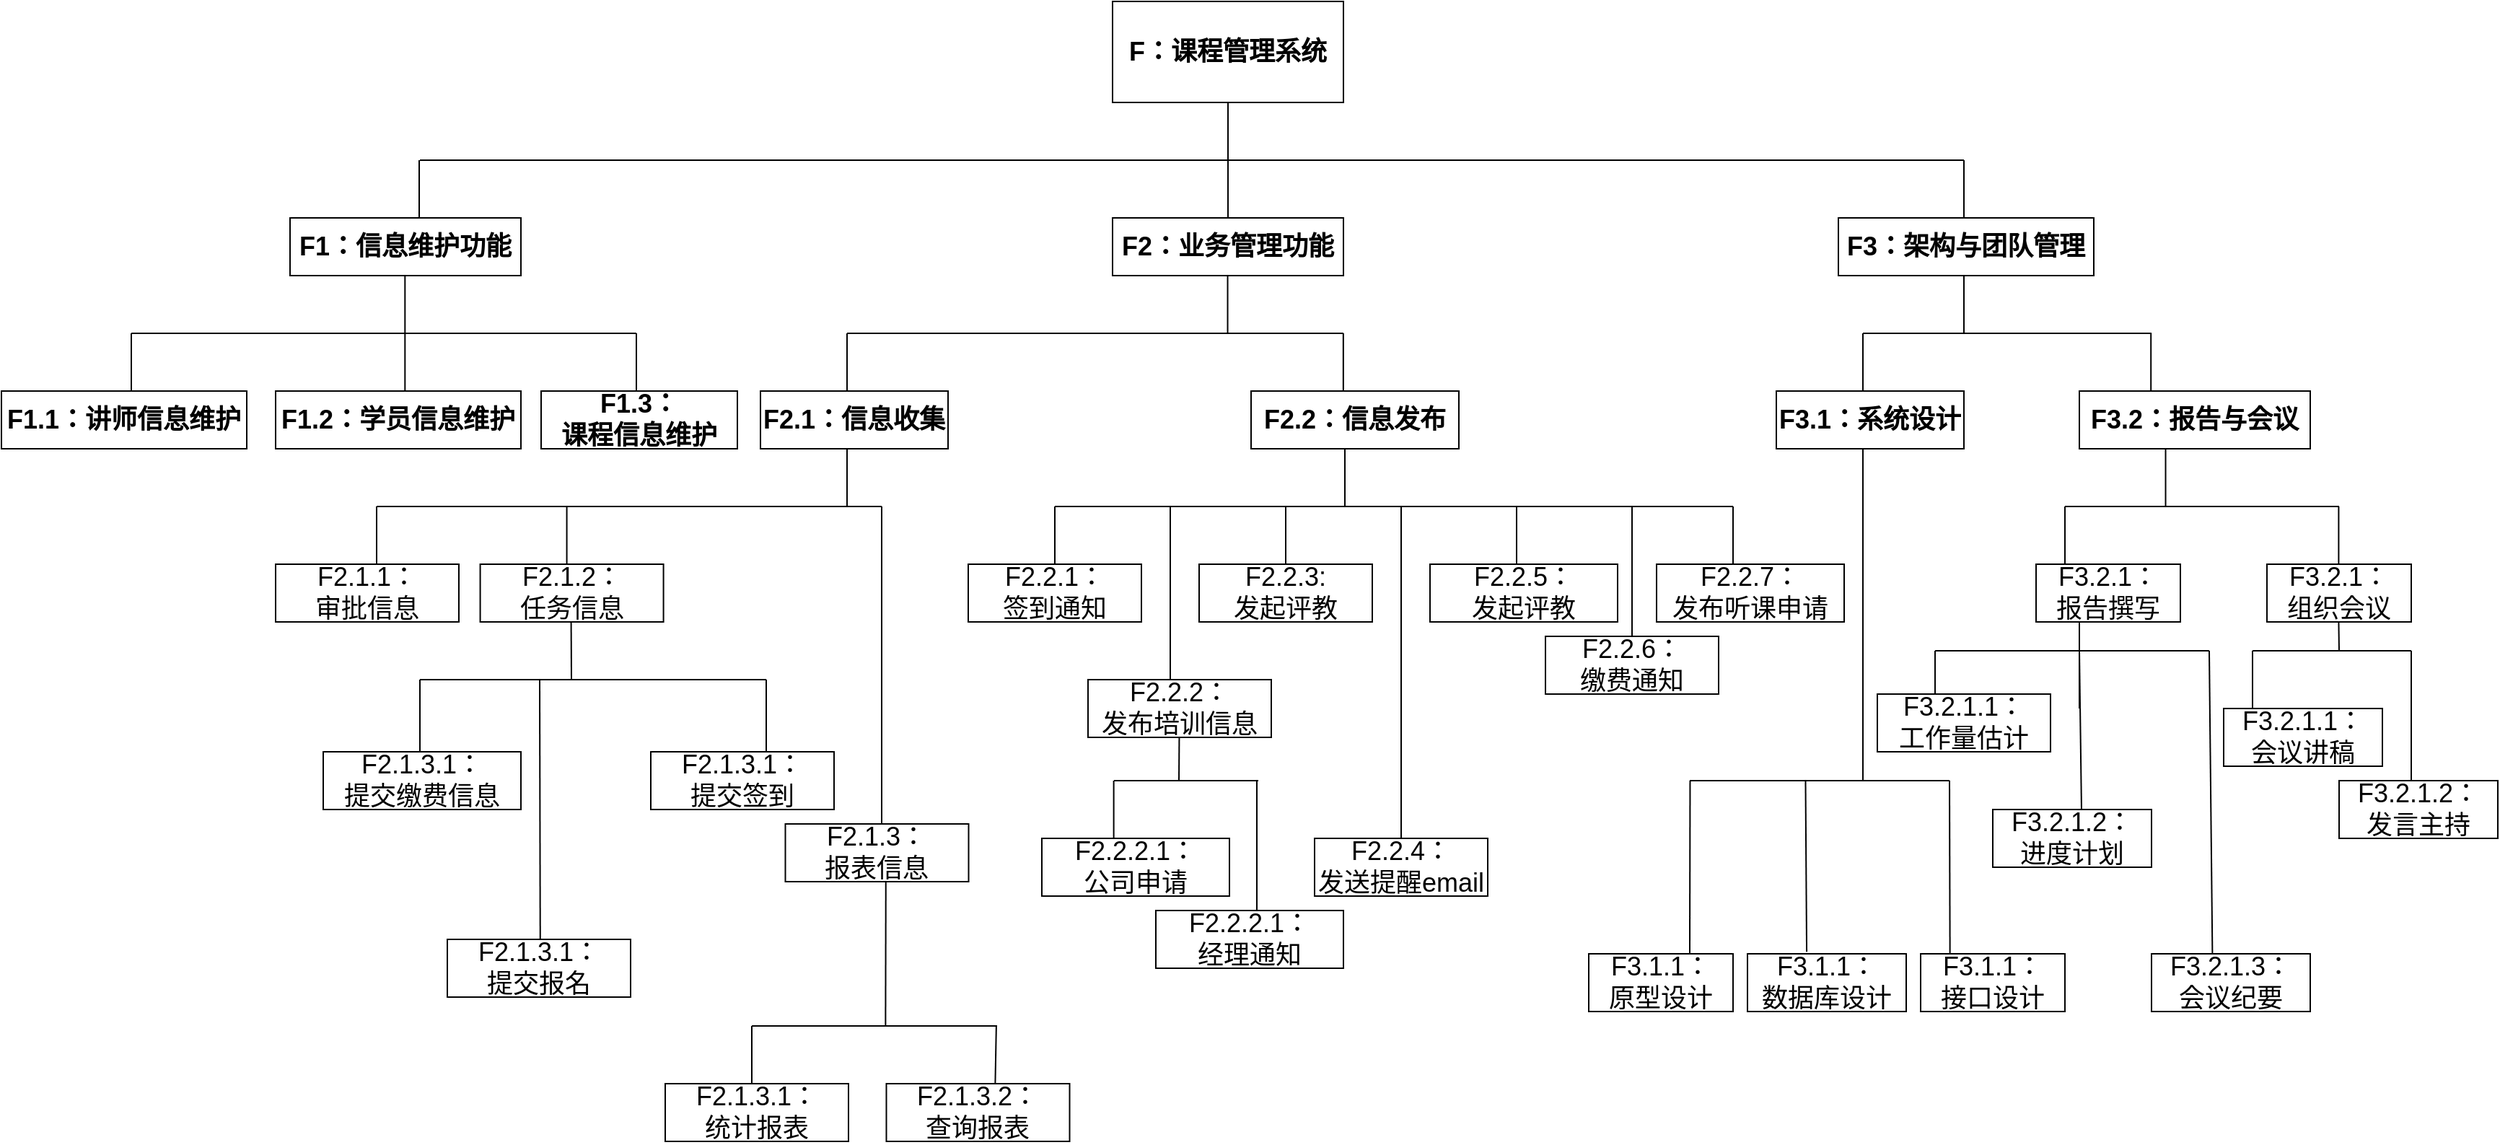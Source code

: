 <mxfile version="21.1.2" type="device">
  <diagram name="第 1 页" id="Ou48yiXP82Oa-WQk1STt">
    <mxGraphModel dx="3073" dy="1183" grid="1" gridSize="10" guides="1" tooltips="1" connect="1" arrows="1" fold="1" page="1" pageScale="1" pageWidth="827" pageHeight="1169" math="0" shadow="0">
      <root>
        <mxCell id="0" />
        <mxCell id="1" parent="0" />
        <mxCell id="C0MIv7GC0tTbdM5EoNIe-1" value="&lt;font style=&quot;font-size: 18px;&quot;&gt;&lt;b&gt;F：课程管理系统&lt;/b&gt;&lt;/font&gt;" style="rounded=0;whiteSpace=wrap;html=1;" parent="1" vertex="1">
          <mxGeometry x="320" y="210" width="160" height="70" as="geometry" />
        </mxCell>
        <mxCell id="C0MIv7GC0tTbdM5EoNIe-3" value="" style="endArrow=none;html=1;rounded=0;entryX=0.5;entryY=1;entryDx=0;entryDy=0;movable=1;resizable=1;rotatable=1;deletable=1;editable=1;locked=0;connectable=1;" parent="1" target="C0MIv7GC0tTbdM5EoNIe-1" edge="1">
          <mxGeometry width="50" height="50" relative="1" as="geometry">
            <mxPoint x="400" y="320" as="sourcePoint" />
            <mxPoint x="380" y="310" as="targetPoint" />
            <Array as="points" />
          </mxGeometry>
        </mxCell>
        <mxCell id="C0MIv7GC0tTbdM5EoNIe-4" value="" style="endArrow=none;html=1;rounded=0;labelBackgroundColor=default;strokeColor=default;fontFamily=Helvetica;fontSize=11;fontColor=default;shape=connector;" parent="1" edge="1">
          <mxGeometry width="50" height="50" relative="1" as="geometry">
            <mxPoint x="-160" y="320" as="sourcePoint" />
            <mxPoint x="910" y="320" as="targetPoint" />
          </mxGeometry>
        </mxCell>
        <mxCell id="C0MIv7GC0tTbdM5EoNIe-6" value="" style="endArrow=none;html=1;rounded=0;entryX=0.5;entryY=1;entryDx=0;entryDy=0;movable=1;resizable=1;rotatable=1;deletable=1;editable=1;locked=0;connectable=1;" parent="1" edge="1">
          <mxGeometry width="50" height="50" relative="1" as="geometry">
            <mxPoint x="-160.5" y="360" as="sourcePoint" />
            <mxPoint x="-160.5" y="320" as="targetPoint" />
            <Array as="points" />
          </mxGeometry>
        </mxCell>
        <mxCell id="C0MIv7GC0tTbdM5EoNIe-7" value="" style="endArrow=none;html=1;rounded=0;entryX=0.5;entryY=1;entryDx=0;entryDy=0;movable=1;resizable=1;rotatable=1;deletable=1;editable=1;locked=0;connectable=1;" parent="1" edge="1">
          <mxGeometry width="50" height="50" relative="1" as="geometry">
            <mxPoint x="400" y="360" as="sourcePoint" />
            <mxPoint x="400" y="320" as="targetPoint" />
            <Array as="points" />
          </mxGeometry>
        </mxCell>
        <mxCell id="C0MIv7GC0tTbdM5EoNIe-8" value="&lt;font style=&quot;font-size: 18px;&quot;&gt;&lt;b&gt;F1：信息维护功能&lt;/b&gt;&lt;/font&gt;" style="rounded=0;whiteSpace=wrap;html=1;" parent="1" vertex="1">
          <mxGeometry x="-250" y="360" width="160" height="40" as="geometry" />
        </mxCell>
        <mxCell id="C0MIv7GC0tTbdM5EoNIe-9" value="&lt;font style=&quot;font-size: 18px;&quot;&gt;&lt;b&gt;F2：业务管理功能&lt;/b&gt;&lt;/font&gt;" style="rounded=0;whiteSpace=wrap;html=1;" parent="1" vertex="1">
          <mxGeometry x="320" y="360" width="160" height="40" as="geometry" />
        </mxCell>
        <mxCell id="C0MIv7GC0tTbdM5EoNIe-10" value="" style="endArrow=none;html=1;rounded=0;entryX=0.5;entryY=1;entryDx=0;entryDy=0;movable=1;resizable=1;rotatable=1;deletable=1;editable=1;locked=0;connectable=1;" parent="1" edge="1">
          <mxGeometry width="50" height="50" relative="1" as="geometry">
            <mxPoint x="-170.34" y="440" as="sourcePoint" />
            <mxPoint x="-170.34" y="400" as="targetPoint" />
            <Array as="points" />
          </mxGeometry>
        </mxCell>
        <mxCell id="C0MIv7GC0tTbdM5EoNIe-11" value="" style="endArrow=none;html=1;rounded=0;labelBackgroundColor=default;strokeColor=default;fontFamily=Helvetica;fontSize=11;fontColor=default;shape=connector;" parent="1" edge="1">
          <mxGeometry width="50" height="50" relative="1" as="geometry">
            <mxPoint x="-360" y="440" as="sourcePoint" />
            <mxPoint x="-10" y="440" as="targetPoint" />
          </mxGeometry>
        </mxCell>
        <mxCell id="C0MIv7GC0tTbdM5EoNIe-12" value="" style="endArrow=none;html=1;rounded=0;entryX=0.5;entryY=1;entryDx=0;entryDy=0;movable=1;resizable=1;rotatable=1;deletable=1;editable=1;locked=0;connectable=1;" parent="1" edge="1">
          <mxGeometry width="50" height="50" relative="1" as="geometry">
            <mxPoint x="-170.34" y="480" as="sourcePoint" />
            <mxPoint x="-170.34" y="440" as="targetPoint" />
            <Array as="points" />
          </mxGeometry>
        </mxCell>
        <mxCell id="C0MIv7GC0tTbdM5EoNIe-13" value="" style="endArrow=none;html=1;rounded=0;entryX=0.5;entryY=1;entryDx=0;entryDy=0;movable=1;resizable=1;rotatable=1;deletable=1;editable=1;locked=0;connectable=1;" parent="1" edge="1">
          <mxGeometry width="50" height="50" relative="1" as="geometry">
            <mxPoint x="-10" y="480" as="sourcePoint" />
            <mxPoint x="-10" y="440" as="targetPoint" />
            <Array as="points" />
          </mxGeometry>
        </mxCell>
        <mxCell id="C0MIv7GC0tTbdM5EoNIe-14" value="" style="endArrow=none;html=1;rounded=0;entryX=0.5;entryY=1;entryDx=0;entryDy=0;movable=1;resizable=1;rotatable=1;deletable=1;editable=1;locked=0;connectable=1;" parent="1" edge="1">
          <mxGeometry width="50" height="50" relative="1" as="geometry">
            <mxPoint x="-360" y="480" as="sourcePoint" />
            <mxPoint x="-360" y="440" as="targetPoint" />
            <Array as="points" />
          </mxGeometry>
        </mxCell>
        <mxCell id="C0MIv7GC0tTbdM5EoNIe-15" value="&lt;font style=&quot;font-size: 18px;&quot;&gt;&lt;b&gt;F1.1：讲师信息维护&lt;/b&gt;&lt;/font&gt;" style="rounded=0;whiteSpace=wrap;html=1;" parent="1" vertex="1">
          <mxGeometry x="-450" y="480" width="170" height="40" as="geometry" />
        </mxCell>
        <mxCell id="C0MIv7GC0tTbdM5EoNIe-16" value="&lt;font style=&quot;font-size: 18px;&quot;&gt;&lt;b&gt;F1.2：学员信息维护&lt;/b&gt;&lt;/font&gt;" style="rounded=0;whiteSpace=wrap;html=1;" parent="1" vertex="1">
          <mxGeometry x="-260" y="480" width="170" height="40" as="geometry" />
        </mxCell>
        <mxCell id="C0MIv7GC0tTbdM5EoNIe-17" value="&lt;font style=&quot;font-size: 18px;&quot;&gt;&lt;b&gt;F1.3：&lt;br&gt;课程信息维护&lt;/b&gt;&lt;/font&gt;" style="rounded=0;whiteSpace=wrap;html=1;" parent="1" vertex="1">
          <mxGeometry x="-76" y="480" width="136" height="40" as="geometry" />
        </mxCell>
        <mxCell id="C0MIv7GC0tTbdM5EoNIe-18" value="" style="endArrow=none;html=1;rounded=0;entryX=0.5;entryY=1;entryDx=0;entryDy=0;movable=1;resizable=1;rotatable=1;deletable=1;editable=1;locked=0;connectable=1;" parent="1" edge="1">
          <mxGeometry width="50" height="50" relative="1" as="geometry">
            <mxPoint x="399.76" y="440" as="sourcePoint" />
            <mxPoint x="399.76" y="400" as="targetPoint" />
            <Array as="points" />
          </mxGeometry>
        </mxCell>
        <mxCell id="C0MIv7GC0tTbdM5EoNIe-19" value="" style="endArrow=none;html=1;rounded=0;labelBackgroundColor=default;strokeColor=default;fontFamily=Helvetica;fontSize=11;fontColor=default;shape=connector;" parent="1" edge="1">
          <mxGeometry width="50" height="50" relative="1" as="geometry">
            <mxPoint x="136" y="440" as="sourcePoint" />
            <mxPoint x="480" y="440" as="targetPoint" />
          </mxGeometry>
        </mxCell>
        <mxCell id="C0MIv7GC0tTbdM5EoNIe-21" value="&lt;font style=&quot;font-size: 18px;&quot;&gt;&lt;b&gt;F2.1：信息收集&lt;/b&gt;&lt;/font&gt;" style="rounded=0;whiteSpace=wrap;html=1;" parent="1" vertex="1">
          <mxGeometry x="76" y="480" width="130" height="40" as="geometry" />
        </mxCell>
        <mxCell id="C0MIv7GC0tTbdM5EoNIe-22" value="" style="endArrow=none;html=1;rounded=0;entryX=0.5;entryY=1;entryDx=0;entryDy=0;movable=1;resizable=1;rotatable=1;deletable=1;editable=1;locked=0;connectable=1;" parent="1" edge="1">
          <mxGeometry width="50" height="50" relative="1" as="geometry">
            <mxPoint x="136" y="480" as="sourcePoint" />
            <mxPoint x="136" y="440" as="targetPoint" />
            <Array as="points" />
          </mxGeometry>
        </mxCell>
        <mxCell id="C0MIv7GC0tTbdM5EoNIe-23" value="&lt;font style=&quot;font-size: 18px;&quot;&gt;&lt;b&gt;F2.2：信息发布&lt;/b&gt;&lt;/font&gt;" style="rounded=0;whiteSpace=wrap;html=1;" parent="1" vertex="1">
          <mxGeometry x="416" y="480" width="144" height="40" as="geometry" />
        </mxCell>
        <mxCell id="C0MIv7GC0tTbdM5EoNIe-25" value="" style="endArrow=none;html=1;rounded=0;entryX=0.5;entryY=1;entryDx=0;entryDy=0;movable=1;resizable=1;rotatable=1;deletable=1;editable=1;locked=0;connectable=1;" parent="1" edge="1">
          <mxGeometry width="50" height="50" relative="1" as="geometry">
            <mxPoint x="136" y="560" as="sourcePoint" />
            <mxPoint x="136" y="520" as="targetPoint" />
            <Array as="points" />
          </mxGeometry>
        </mxCell>
        <mxCell id="C0MIv7GC0tTbdM5EoNIe-27" value="" style="endArrow=none;html=1;rounded=0;labelBackgroundColor=default;strokeColor=default;fontFamily=Helvetica;fontSize=11;fontColor=default;shape=connector;" parent="1" edge="1">
          <mxGeometry width="50" height="50" relative="1" as="geometry">
            <mxPoint x="-190" y="560" as="sourcePoint" />
            <mxPoint x="160" y="560" as="targetPoint" />
          </mxGeometry>
        </mxCell>
        <mxCell id="C0MIv7GC0tTbdM5EoNIe-29" value="" style="endArrow=none;html=1;rounded=0;labelBackgroundColor=default;strokeColor=default;fontFamily=Helvetica;fontSize=11;fontColor=default;shape=connector;" parent="1" edge="1">
          <mxGeometry width="50" height="50" relative="1" as="geometry">
            <mxPoint x="280" y="560" as="sourcePoint" />
            <mxPoint x="750" y="560" as="targetPoint" />
          </mxGeometry>
        </mxCell>
        <mxCell id="C0MIv7GC0tTbdM5EoNIe-30" value="" style="endArrow=none;html=1;rounded=0;entryX=0.5;entryY=1;entryDx=0;entryDy=0;movable=1;resizable=1;rotatable=1;deletable=1;editable=1;locked=0;connectable=1;" parent="1" edge="1">
          <mxGeometry width="50" height="50" relative="1" as="geometry">
            <mxPoint x="280" y="600" as="sourcePoint" />
            <mxPoint x="280" y="560" as="targetPoint" />
            <Array as="points" />
          </mxGeometry>
        </mxCell>
        <mxCell id="C0MIv7GC0tTbdM5EoNIe-31" value="" style="endArrow=none;html=1;rounded=0;entryX=0.5;entryY=1;entryDx=0;entryDy=0;movable=1;resizable=1;rotatable=1;deletable=1;editable=1;locked=0;connectable=1;" parent="1" edge="1">
          <mxGeometry width="50" height="50" relative="1" as="geometry">
            <mxPoint x="360" y="680" as="sourcePoint" />
            <mxPoint x="360" y="560" as="targetPoint" />
            <Array as="points" />
          </mxGeometry>
        </mxCell>
        <mxCell id="C0MIv7GC0tTbdM5EoNIe-32" value="" style="endArrow=none;html=1;rounded=0;entryX=0.5;entryY=1;entryDx=0;entryDy=0;movable=1;resizable=1;rotatable=1;deletable=1;editable=1;locked=0;connectable=1;" parent="1" edge="1">
          <mxGeometry width="50" height="50" relative="1" as="geometry">
            <mxPoint x="440" y="600" as="sourcePoint" />
            <mxPoint x="440" y="560" as="targetPoint" />
            <Array as="points" />
          </mxGeometry>
        </mxCell>
        <mxCell id="C0MIv7GC0tTbdM5EoNIe-33" value="" style="endArrow=none;html=1;rounded=0;entryX=0.5;entryY=1;entryDx=0;entryDy=0;movable=1;resizable=1;rotatable=1;deletable=1;editable=1;locked=0;connectable=1;exitX=0.5;exitY=0;exitDx=0;exitDy=0;" parent="1" edge="1" source="C0MIv7GC0tTbdM5EoNIe-39">
          <mxGeometry width="50" height="50" relative="1" as="geometry">
            <mxPoint x="520" y="680" as="sourcePoint" />
            <mxPoint x="520" y="560" as="targetPoint" />
            <Array as="points" />
          </mxGeometry>
        </mxCell>
        <mxCell id="C0MIv7GC0tTbdM5EoNIe-34" value="&lt;font style=&quot;font-size: 18px;&quot;&gt;F2.2.2：&lt;br&gt;发布培训信息&lt;/font&gt;" style="rounded=0;whiteSpace=wrap;html=1;" parent="1" vertex="1">
          <mxGeometry x="303" y="680" width="127" height="40" as="geometry" />
        </mxCell>
        <mxCell id="C0MIv7GC0tTbdM5EoNIe-35" value="" style="endArrow=none;html=1;rounded=0;entryX=0.5;entryY=1;entryDx=0;entryDy=0;movable=1;resizable=1;rotatable=1;deletable=1;editable=1;locked=0;connectable=1;" parent="1" edge="1">
          <mxGeometry width="50" height="50" relative="1" as="geometry">
            <mxPoint x="600" y="600" as="sourcePoint" />
            <mxPoint x="600" y="560" as="targetPoint" />
            <Array as="points" />
          </mxGeometry>
        </mxCell>
        <mxCell id="C0MIv7GC0tTbdM5EoNIe-36" value="" style="endArrow=none;html=1;rounded=0;entryX=0.5;entryY=1;entryDx=0;entryDy=0;movable=1;resizable=1;rotatable=1;deletable=1;editable=1;locked=0;connectable=1;" parent="1" edge="1">
          <mxGeometry width="50" height="50" relative="1" as="geometry">
            <mxPoint x="680" y="650" as="sourcePoint" />
            <mxPoint x="680" y="560" as="targetPoint" />
            <Array as="points" />
          </mxGeometry>
        </mxCell>
        <mxCell id="C0MIv7GC0tTbdM5EoNIe-37" value="&lt;font style=&quot;font-size: 18px;&quot;&gt;F2.2.2.1：&lt;br&gt;经理通知&lt;/font&gt;" style="rounded=0;whiteSpace=wrap;html=1;" parent="1" vertex="1">
          <mxGeometry x="350" y="840" width="130" height="40" as="geometry" />
        </mxCell>
        <mxCell id="C0MIv7GC0tTbdM5EoNIe-38" value="&lt;font style=&quot;font-size: 18px;&quot;&gt;F2.2.3:&lt;br&gt;发起评教&lt;/font&gt;" style="rounded=0;whiteSpace=wrap;html=1;" parent="1" vertex="1">
          <mxGeometry x="380" y="600" width="120" height="40" as="geometry" />
        </mxCell>
        <mxCell id="C0MIv7GC0tTbdM5EoNIe-39" value="&lt;font style=&quot;font-size: 18px;&quot;&gt;F2.2.4：&lt;br&gt;发送提醒email&lt;/font&gt;" style="rounded=0;whiteSpace=wrap;html=1;" parent="1" vertex="1">
          <mxGeometry x="460" y="790" width="120" height="40" as="geometry" />
        </mxCell>
        <mxCell id="C0MIv7GC0tTbdM5EoNIe-40" value="&lt;font style=&quot;font-size: 18px;&quot;&gt;F2.2.5：&lt;br&gt;发起评教&lt;/font&gt;" style="rounded=0;whiteSpace=wrap;html=1;" parent="1" vertex="1">
          <mxGeometry x="540" y="600" width="130" height="40" as="geometry" />
        </mxCell>
        <mxCell id="C0MIv7GC0tTbdM5EoNIe-41" value="&lt;font style=&quot;font-size: 18px;&quot;&gt;F2.2.6：&lt;br&gt;缴费通知&lt;/font&gt;" style="rounded=0;whiteSpace=wrap;html=1;" parent="1" vertex="1">
          <mxGeometry x="620" y="650" width="120" height="40" as="geometry" />
        </mxCell>
        <mxCell id="2UA3NnCSZTte3yvuQVfn-1" value="" style="endArrow=none;html=1;rounded=0;entryX=0.5;entryY=1;entryDx=0;entryDy=0;movable=1;resizable=1;rotatable=1;deletable=1;editable=1;locked=0;connectable=1;" edge="1" parent="1">
          <mxGeometry width="50" height="50" relative="1" as="geometry">
            <mxPoint x="160" y="780" as="sourcePoint" />
            <mxPoint x="160" y="560" as="targetPoint" />
            <Array as="points" />
          </mxGeometry>
        </mxCell>
        <mxCell id="2UA3NnCSZTte3yvuQVfn-3" value="&lt;font style=&quot;font-size: 18px;&quot;&gt;F2.2.1：&lt;br&gt;签到通知&lt;/font&gt;" style="rounded=0;whiteSpace=wrap;html=1;" vertex="1" parent="1">
          <mxGeometry x="220" y="600" width="120" height="40" as="geometry" />
        </mxCell>
        <mxCell id="2UA3NnCSZTte3yvuQVfn-5" value="" style="endArrow=none;html=1;rounded=0;labelBackgroundColor=default;strokeColor=default;fontFamily=Helvetica;fontSize=11;fontColor=default;shape=connector;" edge="1" parent="1">
          <mxGeometry width="50" height="50" relative="1" as="geometry">
            <mxPoint x="321" y="750" as="sourcePoint" />
            <mxPoint x="421" y="750" as="targetPoint" />
          </mxGeometry>
        </mxCell>
        <mxCell id="2UA3NnCSZTte3yvuQVfn-6" value="" style="endArrow=none;html=1;rounded=0;entryX=0.5;entryY=1;entryDx=0;entryDy=0;movable=1;resizable=1;rotatable=1;deletable=1;editable=1;locked=0;connectable=1;" edge="1" parent="1">
          <mxGeometry width="50" height="50" relative="1" as="geometry">
            <mxPoint x="366" y="750" as="sourcePoint" />
            <mxPoint x="366.22" y="720" as="targetPoint" />
            <Array as="points" />
          </mxGeometry>
        </mxCell>
        <mxCell id="2UA3NnCSZTte3yvuQVfn-8" value="" style="endArrow=none;html=1;rounded=0;movable=1;resizable=1;rotatable=1;deletable=1;editable=1;locked=0;connectable=1;" edge="1" parent="1">
          <mxGeometry width="50" height="50" relative="1" as="geometry">
            <mxPoint x="420" y="840" as="sourcePoint" />
            <mxPoint x="420" y="750" as="targetPoint" />
            <Array as="points" />
          </mxGeometry>
        </mxCell>
        <mxCell id="2UA3NnCSZTte3yvuQVfn-9" value="&lt;font style=&quot;font-size: 18px;&quot;&gt;F2.2.2.1：&lt;br&gt;公司申请&lt;/font&gt;" style="rounded=0;whiteSpace=wrap;html=1;" vertex="1" parent="1">
          <mxGeometry x="271" y="790" width="130" height="40" as="geometry" />
        </mxCell>
        <mxCell id="2UA3NnCSZTte3yvuQVfn-10" value="&lt;font style=&quot;font-size: 18px;&quot;&gt;F2.2.7：&lt;br&gt;发布听课申请&lt;/font&gt;" style="rounded=0;whiteSpace=wrap;html=1;" vertex="1" parent="1">
          <mxGeometry x="697" y="600" width="130" height="40" as="geometry" />
        </mxCell>
        <mxCell id="2UA3NnCSZTte3yvuQVfn-11" value="&lt;font style=&quot;font-size: 18px;&quot;&gt;F2.1.1：&lt;br&gt;审批信息&lt;/font&gt;" style="rounded=0;whiteSpace=wrap;html=1;" vertex="1" parent="1">
          <mxGeometry x="-260" y="600" width="127" height="40" as="geometry" />
        </mxCell>
        <mxCell id="2UA3NnCSZTte3yvuQVfn-12" value="" style="endArrow=none;html=1;rounded=0;entryX=0.5;entryY=1;entryDx=0;entryDy=0;movable=1;resizable=1;rotatable=1;deletable=1;editable=1;locked=0;connectable=1;" edge="1" parent="1">
          <mxGeometry width="50" height="50" relative="1" as="geometry">
            <mxPoint x="-190" y="600" as="sourcePoint" />
            <mxPoint x="-190" y="560" as="targetPoint" />
            <Array as="points" />
          </mxGeometry>
        </mxCell>
        <mxCell id="2UA3NnCSZTte3yvuQVfn-13" value="" style="endArrow=none;html=1;rounded=0;entryX=0.5;entryY=1;entryDx=0;entryDy=0;movable=1;resizable=1;rotatable=1;deletable=1;editable=1;locked=0;connectable=1;" edge="1" parent="1">
          <mxGeometry width="50" height="50" relative="1" as="geometry">
            <mxPoint x="-58.21" y="600" as="sourcePoint" />
            <mxPoint x="-58.21" y="560" as="targetPoint" />
            <Array as="points" />
          </mxGeometry>
        </mxCell>
        <mxCell id="2UA3NnCSZTte3yvuQVfn-14" value="&lt;font style=&quot;font-size: 18px;&quot;&gt;F2.1.2：&lt;br&gt;任务信息&lt;/font&gt;" style="rounded=0;whiteSpace=wrap;html=1;" vertex="1" parent="1">
          <mxGeometry x="-118.21" y="600" width="127" height="40" as="geometry" />
        </mxCell>
        <mxCell id="2UA3NnCSZTte3yvuQVfn-15" value="&lt;font style=&quot;font-size: 18px;&quot;&gt;F2.1.3：&lt;br&gt;报表信息&lt;/font&gt;" style="rounded=0;whiteSpace=wrap;html=1;" vertex="1" parent="1">
          <mxGeometry x="93.25" y="780" width="127" height="40" as="geometry" />
        </mxCell>
        <mxCell id="2UA3NnCSZTte3yvuQVfn-16" value="" style="endArrow=none;html=1;rounded=0;entryX=0.5;entryY=1;entryDx=0;entryDy=0;movable=1;resizable=1;rotatable=1;deletable=1;editable=1;locked=0;connectable=1;" edge="1" parent="1">
          <mxGeometry width="50" height="50" relative="1" as="geometry">
            <mxPoint x="162.68" y="920" as="sourcePoint" />
            <mxPoint x="162.89" y="820" as="targetPoint" />
            <Array as="points" />
          </mxGeometry>
        </mxCell>
        <mxCell id="2UA3NnCSZTte3yvuQVfn-18" value="" style="endArrow=none;html=1;rounded=0;entryX=0.5;entryY=1;entryDx=0;entryDy=0;movable=1;resizable=1;rotatable=1;deletable=1;editable=1;locked=0;connectable=1;" edge="1" parent="1">
          <mxGeometry width="50" height="50" relative="1" as="geometry">
            <mxPoint x="-55" y="680" as="sourcePoint" />
            <mxPoint x="-55.21" y="640" as="targetPoint" />
            <Array as="points" />
          </mxGeometry>
        </mxCell>
        <mxCell id="2UA3NnCSZTte3yvuQVfn-22" value="" style="endArrow=none;html=1;rounded=0;labelBackgroundColor=default;strokeColor=default;fontFamily=Helvetica;fontSize=11;fontColor=default;shape=connector;" edge="1" parent="1">
          <mxGeometry width="50" height="50" relative="1" as="geometry">
            <mxPoint x="70" y="920" as="sourcePoint" />
            <mxPoint x="240" y="920" as="targetPoint" />
          </mxGeometry>
        </mxCell>
        <mxCell id="2UA3NnCSZTte3yvuQVfn-23" value="" style="endArrow=none;html=1;rounded=0;entryX=0.5;entryY=1;entryDx=0;entryDy=0;movable=1;resizable=1;rotatable=1;deletable=1;editable=1;locked=0;connectable=1;" edge="1" parent="1">
          <mxGeometry width="50" height="50" relative="1" as="geometry">
            <mxPoint x="70.0" y="960" as="sourcePoint" />
            <mxPoint x="70.0" y="920" as="targetPoint" />
            <Array as="points" />
          </mxGeometry>
        </mxCell>
        <mxCell id="2UA3NnCSZTte3yvuQVfn-24" value="" style="endArrow=none;html=1;rounded=0;entryX=0.5;entryY=1;entryDx=0;entryDy=0;movable=1;resizable=1;rotatable=1;deletable=1;editable=1;locked=0;connectable=1;exitX=0.594;exitY=0.007;exitDx=0;exitDy=0;exitPerimeter=0;" edge="1" parent="1" source="2UA3NnCSZTte3yvuQVfn-25">
          <mxGeometry width="50" height="50" relative="1" as="geometry">
            <mxPoint x="239.43" y="960" as="sourcePoint" />
            <mxPoint x="239.43" y="920" as="targetPoint" />
            <Array as="points" />
          </mxGeometry>
        </mxCell>
        <mxCell id="2UA3NnCSZTte3yvuQVfn-26" value="&lt;font style=&quot;font-size: 18px;&quot;&gt;F2.1.3.1：&lt;br&gt;统计报表&lt;/font&gt;" style="rounded=0;whiteSpace=wrap;html=1;" vertex="1" parent="1">
          <mxGeometry x="10" y="960" width="127" height="40" as="geometry" />
        </mxCell>
        <mxCell id="2UA3NnCSZTte3yvuQVfn-27" value="" style="endArrow=none;html=1;rounded=0;entryX=0.5;entryY=1;entryDx=0;entryDy=0;movable=1;resizable=1;rotatable=1;deletable=1;editable=1;locked=0;connectable=1;" edge="1" parent="1" target="2UA3NnCSZTte3yvuQVfn-25">
          <mxGeometry width="50" height="50" relative="1" as="geometry">
            <mxPoint x="239.43" y="960" as="sourcePoint" />
            <mxPoint x="239.43" y="920" as="targetPoint" />
            <Array as="points" />
          </mxGeometry>
        </mxCell>
        <mxCell id="2UA3NnCSZTte3yvuQVfn-25" value="&lt;font style=&quot;font-size: 18px;&quot;&gt;F2.1.3.2：&lt;br&gt;查询报表&lt;/font&gt;" style="rounded=0;whiteSpace=wrap;html=1;" vertex="1" parent="1">
          <mxGeometry x="163.25" y="960" width="127" height="40" as="geometry" />
        </mxCell>
        <mxCell id="2UA3NnCSZTte3yvuQVfn-28" value="" style="endArrow=none;html=1;rounded=0;labelBackgroundColor=default;strokeColor=default;fontFamily=Helvetica;fontSize=11;fontColor=default;shape=connector;" edge="1" parent="1">
          <mxGeometry width="50" height="50" relative="1" as="geometry">
            <mxPoint x="-160" y="680" as="sourcePoint" />
            <mxPoint x="80" y="680" as="targetPoint" />
          </mxGeometry>
        </mxCell>
        <mxCell id="2UA3NnCSZTte3yvuQVfn-30" value="" style="endArrow=none;html=1;rounded=0;movable=1;resizable=1;rotatable=1;deletable=1;editable=1;locked=0;connectable=1;exitX=0.646;exitY=0.087;exitDx=0;exitDy=0;exitPerimeter=0;" edge="1" parent="1" source="2UA3NnCSZTte3yvuQVfn-40">
          <mxGeometry width="50" height="50" relative="1" as="geometry">
            <mxPoint x="80" y="780" as="sourcePoint" />
            <mxPoint x="80" y="680" as="targetPoint" />
            <Array as="points">
              <mxPoint x="80" y="760" />
            </Array>
          </mxGeometry>
        </mxCell>
        <mxCell id="2UA3NnCSZTte3yvuQVfn-31" value="&lt;font style=&quot;font-size: 18px;&quot;&gt;F2.1.3.1：&lt;br&gt;提交报名&lt;/font&gt;" style="rounded=0;whiteSpace=wrap;html=1;" vertex="1" parent="1">
          <mxGeometry x="-141" y="860" width="127" height="40" as="geometry" />
        </mxCell>
        <mxCell id="2UA3NnCSZTte3yvuQVfn-40" value="&lt;font style=&quot;font-size: 18px;&quot;&gt;F2.1.3.1：&lt;br&gt;提交签到&lt;/font&gt;" style="rounded=0;whiteSpace=wrap;html=1;" vertex="1" parent="1">
          <mxGeometry y="730" width="127" height="40" as="geometry" />
        </mxCell>
        <mxCell id="2UA3NnCSZTte3yvuQVfn-43" value="&lt;font style=&quot;font-size: 18px;&quot;&gt;F2.1.3.1：&lt;br&gt;提交缴费信息&lt;/font&gt;" style="rounded=0;whiteSpace=wrap;html=1;" vertex="1" parent="1">
          <mxGeometry x="-227" y="730" width="137" height="40" as="geometry" />
        </mxCell>
        <mxCell id="2UA3NnCSZTte3yvuQVfn-44" value="" style="endArrow=none;html=1;rounded=0;movable=1;resizable=1;rotatable=1;deletable=1;editable=1;locked=0;connectable=1;" edge="1" parent="1">
          <mxGeometry width="50" height="50" relative="1" as="geometry">
            <mxPoint x="-160" y="730" as="sourcePoint" />
            <mxPoint x="-160" y="680" as="targetPoint" />
            <Array as="points" />
          </mxGeometry>
        </mxCell>
        <mxCell id="2UA3NnCSZTte3yvuQVfn-45" value="" style="endArrow=none;html=1;rounded=0;movable=1;resizable=1;rotatable=1;deletable=1;editable=1;locked=0;connectable=1;" edge="1" parent="1">
          <mxGeometry width="50" height="50" relative="1" as="geometry">
            <mxPoint x="-76.62" y="860" as="sourcePoint" />
            <mxPoint x="-77" y="680" as="targetPoint" />
            <Array as="points" />
          </mxGeometry>
        </mxCell>
        <mxCell id="2UA3NnCSZTte3yvuQVfn-46" value="" style="endArrow=none;html=1;rounded=0;entryX=0.5;entryY=1;entryDx=0;entryDy=0;movable=1;resizable=1;rotatable=1;deletable=1;editable=1;locked=0;connectable=1;" edge="1" parent="1">
          <mxGeometry width="50" height="50" relative="1" as="geometry">
            <mxPoint x="479.91" y="480" as="sourcePoint" />
            <mxPoint x="479.91" y="440" as="targetPoint" />
            <Array as="points" />
          </mxGeometry>
        </mxCell>
        <mxCell id="2UA3NnCSZTte3yvuQVfn-47" value="" style="endArrow=none;html=1;rounded=0;entryX=0.5;entryY=1;entryDx=0;entryDy=0;movable=1;resizable=1;rotatable=1;deletable=1;editable=1;locked=0;connectable=1;" edge="1" parent="1">
          <mxGeometry width="50" height="50" relative="1" as="geometry">
            <mxPoint x="481" y="560" as="sourcePoint" />
            <mxPoint x="481" y="520" as="targetPoint" />
            <Array as="points" />
          </mxGeometry>
        </mxCell>
        <mxCell id="2UA3NnCSZTte3yvuQVfn-49" value="" style="endArrow=none;html=1;rounded=0;entryX=0.5;entryY=1;entryDx=0;entryDy=0;movable=1;resizable=1;rotatable=1;deletable=1;editable=1;locked=0;connectable=1;" edge="1" parent="1">
          <mxGeometry width="50" height="50" relative="1" as="geometry">
            <mxPoint x="750" y="600" as="sourcePoint" />
            <mxPoint x="750" y="560" as="targetPoint" />
            <Array as="points" />
          </mxGeometry>
        </mxCell>
        <mxCell id="2UA3NnCSZTte3yvuQVfn-97" value="" style="endArrow=none;html=1;rounded=0;entryX=0.5;entryY=1;entryDx=0;entryDy=0;movable=1;resizable=1;rotatable=1;deletable=1;editable=1;locked=0;connectable=1;" edge="1" parent="1">
          <mxGeometry width="50" height="50" relative="1" as="geometry">
            <mxPoint x="910" y="360" as="sourcePoint" />
            <mxPoint x="910" y="320" as="targetPoint" />
            <Array as="points" />
          </mxGeometry>
        </mxCell>
        <mxCell id="2UA3NnCSZTte3yvuQVfn-98" value="&lt;font style=&quot;font-size: 18px;&quot;&gt;&lt;b&gt;F3：架构与团队管理&lt;/b&gt;&lt;/font&gt;" style="rounded=0;whiteSpace=wrap;html=1;" vertex="1" parent="1">
          <mxGeometry x="823" y="360" width="177" height="40" as="geometry" />
        </mxCell>
        <mxCell id="2UA3NnCSZTte3yvuQVfn-99" value="" style="endArrow=none;html=1;rounded=0;entryX=0.5;entryY=1;entryDx=0;entryDy=0;movable=1;resizable=1;rotatable=1;deletable=1;editable=1;locked=0;connectable=1;" edge="1" parent="1">
          <mxGeometry width="50" height="50" relative="1" as="geometry">
            <mxPoint x="910" y="440" as="sourcePoint" />
            <mxPoint x="910" y="400" as="targetPoint" />
            <Array as="points" />
          </mxGeometry>
        </mxCell>
        <mxCell id="2UA3NnCSZTte3yvuQVfn-100" value="" style="endArrow=none;html=1;rounded=0;labelBackgroundColor=default;strokeColor=default;fontFamily=Helvetica;fontSize=11;fontColor=default;shape=connector;" edge="1" parent="1">
          <mxGeometry width="50" height="50" relative="1" as="geometry">
            <mxPoint x="840" y="440" as="sourcePoint" />
            <mxPoint x="1040" y="440" as="targetPoint" />
          </mxGeometry>
        </mxCell>
        <mxCell id="2UA3NnCSZTte3yvuQVfn-101" value="&lt;font style=&quot;font-size: 18px;&quot;&gt;&lt;b&gt;F3.1：系统设计&lt;/b&gt;&lt;/font&gt;" style="rounded=0;whiteSpace=wrap;html=1;" vertex="1" parent="1">
          <mxGeometry x="780" y="480" width="130" height="40" as="geometry" />
        </mxCell>
        <mxCell id="2UA3NnCSZTte3yvuQVfn-102" value="" style="endArrow=none;html=1;rounded=0;entryX=0.5;entryY=1;entryDx=0;entryDy=0;movable=1;resizable=1;rotatable=1;deletable=1;editable=1;locked=0;connectable=1;" edge="1" parent="1">
          <mxGeometry width="50" height="50" relative="1" as="geometry">
            <mxPoint x="840" y="480" as="sourcePoint" />
            <mxPoint x="840" y="440" as="targetPoint" />
            <Array as="points" />
          </mxGeometry>
        </mxCell>
        <mxCell id="2UA3NnCSZTte3yvuQVfn-103" value="&lt;font style=&quot;font-size: 18px;&quot;&gt;&lt;b&gt;F3.2：报告与会议&lt;/b&gt;&lt;/font&gt;" style="rounded=0;whiteSpace=wrap;html=1;" vertex="1" parent="1">
          <mxGeometry x="990" y="480" width="160" height="40" as="geometry" />
        </mxCell>
        <mxCell id="2UA3NnCSZTte3yvuQVfn-104" value="" style="endArrow=none;html=1;rounded=0;entryX=0.5;entryY=1;entryDx=0;entryDy=0;movable=1;resizable=1;rotatable=1;deletable=1;editable=1;locked=0;connectable=1;" edge="1" parent="1">
          <mxGeometry width="50" height="50" relative="1" as="geometry">
            <mxPoint x="1039.6" y="480" as="sourcePoint" />
            <mxPoint x="1039.6" y="440" as="targetPoint" />
            <Array as="points" />
          </mxGeometry>
        </mxCell>
        <mxCell id="2UA3NnCSZTte3yvuQVfn-105" value="" style="endArrow=none;html=1;rounded=0;entryX=0.5;entryY=1;entryDx=0;entryDy=0;movable=1;resizable=1;rotatable=1;deletable=1;editable=1;locked=0;connectable=1;" edge="1" parent="1">
          <mxGeometry width="50" height="50" relative="1" as="geometry">
            <mxPoint x="840" y="750" as="sourcePoint" />
            <mxPoint x="840" y="520" as="targetPoint" />
            <Array as="points" />
          </mxGeometry>
        </mxCell>
        <mxCell id="2UA3NnCSZTte3yvuQVfn-106" value="" style="endArrow=none;html=1;rounded=0;labelBackgroundColor=default;strokeColor=default;fontFamily=Helvetica;fontSize=11;fontColor=default;shape=connector;" edge="1" parent="1">
          <mxGeometry width="50" height="50" relative="1" as="geometry">
            <mxPoint x="720" y="750" as="sourcePoint" />
            <mxPoint x="900" y="750" as="targetPoint" />
          </mxGeometry>
        </mxCell>
        <mxCell id="2UA3NnCSZTte3yvuQVfn-109" value="" style="endArrow=none;html=1;rounded=0;movable=1;resizable=1;rotatable=1;deletable=1;editable=1;locked=0;connectable=1;exitX=0.5;exitY=0;exitDx=0;exitDy=0;" edge="1" parent="1">
          <mxGeometry width="50" height="50" relative="1" as="geometry">
            <mxPoint x="900.33" y="870" as="sourcePoint" />
            <mxPoint x="900" y="750" as="targetPoint" />
            <Array as="points" />
          </mxGeometry>
        </mxCell>
        <mxCell id="2UA3NnCSZTte3yvuQVfn-110" value="&lt;font style=&quot;font-size: 18px;&quot;&gt;F3.1.1：&lt;br&gt;原型设计&lt;/font&gt;" style="rounded=0;whiteSpace=wrap;html=1;" vertex="1" parent="1">
          <mxGeometry x="650" y="870" width="100" height="40" as="geometry" />
        </mxCell>
        <mxCell id="2UA3NnCSZTte3yvuQVfn-111" value="&lt;font style=&quot;font-size: 18px;&quot;&gt;F3.1.1：&lt;br&gt;数据库设计&lt;/font&gt;" style="rounded=0;whiteSpace=wrap;html=1;" vertex="1" parent="1">
          <mxGeometry x="760" y="870" width="110" height="40" as="geometry" />
        </mxCell>
        <mxCell id="2UA3NnCSZTte3yvuQVfn-113" value="&lt;font style=&quot;font-size: 18px;&quot;&gt;F3.1.1：&lt;br&gt;接口设计&lt;/font&gt;" style="rounded=0;whiteSpace=wrap;html=1;" vertex="1" parent="1">
          <mxGeometry x="880" y="870" width="100" height="40" as="geometry" />
        </mxCell>
        <mxCell id="2UA3NnCSZTte3yvuQVfn-114" value="" style="endArrow=none;html=1;rounded=0;entryX=0.5;entryY=1;entryDx=0;entryDy=0;movable=1;resizable=1;rotatable=1;deletable=1;editable=1;locked=0;connectable=1;" edge="1" parent="1">
          <mxGeometry width="50" height="50" relative="1" as="geometry">
            <mxPoint x="1049.76" y="560" as="sourcePoint" />
            <mxPoint x="1049.76" y="520" as="targetPoint" />
            <Array as="points" />
          </mxGeometry>
        </mxCell>
        <mxCell id="2UA3NnCSZTte3yvuQVfn-115" value="" style="endArrow=none;html=1;rounded=0;labelBackgroundColor=default;strokeColor=default;fontFamily=Helvetica;fontSize=11;fontColor=default;shape=connector;" edge="1" parent="1">
          <mxGeometry width="50" height="50" relative="1" as="geometry">
            <mxPoint x="980" y="560" as="sourcePoint" />
            <mxPoint x="1170" y="560" as="targetPoint" />
          </mxGeometry>
        </mxCell>
        <mxCell id="2UA3NnCSZTte3yvuQVfn-117" value="" style="endArrow=none;html=1;rounded=0;entryX=0.5;entryY=1;entryDx=0;entryDy=0;movable=1;resizable=1;rotatable=1;deletable=1;editable=1;locked=0;connectable=1;" edge="1" parent="1">
          <mxGeometry width="50" height="50" relative="1" as="geometry">
            <mxPoint x="980" y="600" as="sourcePoint" />
            <mxPoint x="980" y="560" as="targetPoint" />
            <Array as="points" />
          </mxGeometry>
        </mxCell>
        <mxCell id="2UA3NnCSZTte3yvuQVfn-118" value="&lt;font style=&quot;font-size: 18px;&quot;&gt;F3.2.1：&lt;br&gt;报告撰写&lt;/font&gt;" style="rounded=0;whiteSpace=wrap;html=1;" vertex="1" parent="1">
          <mxGeometry x="960" y="600" width="100" height="40" as="geometry" />
        </mxCell>
        <mxCell id="2UA3NnCSZTte3yvuQVfn-119" value="" style="endArrow=none;html=1;rounded=0;entryX=0.5;entryY=1;entryDx=0;entryDy=0;movable=1;resizable=1;rotatable=1;deletable=1;editable=1;locked=0;connectable=1;" edge="1" parent="1">
          <mxGeometry width="50" height="50" relative="1" as="geometry">
            <mxPoint x="1169.7" y="600" as="sourcePoint" />
            <mxPoint x="1169.7" y="560" as="targetPoint" />
            <Array as="points" />
          </mxGeometry>
        </mxCell>
        <mxCell id="2UA3NnCSZTte3yvuQVfn-120" value="&lt;font style=&quot;font-size: 18px;&quot;&gt;F3.2.1：&lt;br&gt;组织会议&lt;/font&gt;" style="rounded=0;whiteSpace=wrap;html=1;" vertex="1" parent="1">
          <mxGeometry x="1120" y="600" width="100" height="40" as="geometry" />
        </mxCell>
        <mxCell id="2UA3NnCSZTte3yvuQVfn-121" value="" style="endArrow=none;html=1;rounded=0;entryX=0.5;entryY=1;entryDx=0;entryDy=0;movable=1;resizable=1;rotatable=1;deletable=1;editable=1;locked=0;connectable=1;" edge="1" parent="1">
          <mxGeometry width="50" height="50" relative="1" as="geometry">
            <mxPoint x="990" y="700" as="sourcePoint" />
            <mxPoint x="990" y="640" as="targetPoint" />
            <Array as="points" />
          </mxGeometry>
        </mxCell>
        <mxCell id="2UA3NnCSZTte3yvuQVfn-122" value="" style="endArrow=none;html=1;rounded=0;labelBackgroundColor=default;strokeColor=default;fontFamily=Helvetica;fontSize=11;fontColor=default;shape=connector;" edge="1" parent="1">
          <mxGeometry width="50" height="50" relative="1" as="geometry">
            <mxPoint x="890" y="660" as="sourcePoint" />
            <mxPoint x="1080" y="660" as="targetPoint" />
          </mxGeometry>
        </mxCell>
        <mxCell id="2UA3NnCSZTte3yvuQVfn-123" value="" style="endArrow=none;html=1;rounded=0;entryX=0.5;entryY=1;entryDx=0;entryDy=0;movable=1;resizable=1;rotatable=1;deletable=1;editable=1;locked=0;connectable=1;" edge="1" parent="1">
          <mxGeometry width="50" height="50" relative="1" as="geometry">
            <mxPoint x="890" y="700" as="sourcePoint" />
            <mxPoint x="890" y="660" as="targetPoint" />
            <Array as="points" />
          </mxGeometry>
        </mxCell>
        <mxCell id="2UA3NnCSZTte3yvuQVfn-124" value="" style="endArrow=none;html=1;rounded=0;entryX=0.5;entryY=1;entryDx=0;entryDy=0;movable=1;resizable=1;rotatable=1;deletable=1;editable=1;locked=0;connectable=1;exitX=0.559;exitY=0;exitDx=0;exitDy=0;exitPerimeter=0;" edge="1" parent="1" source="2UA3NnCSZTte3yvuQVfn-127">
          <mxGeometry width="50" height="50" relative="1" as="geometry">
            <mxPoint x="990" y="700" as="sourcePoint" />
            <mxPoint x="990" y="660" as="targetPoint" />
            <Array as="points" />
          </mxGeometry>
        </mxCell>
        <mxCell id="2UA3NnCSZTte3yvuQVfn-125" value="" style="endArrow=none;html=1;rounded=0;entryX=0.5;entryY=1;entryDx=0;entryDy=0;movable=1;resizable=1;rotatable=1;deletable=1;editable=1;locked=0;connectable=1;exitX=0.384;exitY=0.083;exitDx=0;exitDy=0;exitPerimeter=0;" edge="1" parent="1" source="2UA3NnCSZTte3yvuQVfn-128">
          <mxGeometry width="50" height="50" relative="1" as="geometry">
            <mxPoint x="1080" y="700" as="sourcePoint" />
            <mxPoint x="1080" y="660" as="targetPoint" />
            <Array as="points" />
          </mxGeometry>
        </mxCell>
        <mxCell id="2UA3NnCSZTte3yvuQVfn-126" value="&lt;font style=&quot;font-size: 18px;&quot;&gt;F3.2.1.1：&lt;br&gt;工作量估计&lt;/font&gt;" style="rounded=0;whiteSpace=wrap;html=1;" vertex="1" parent="1">
          <mxGeometry x="850" y="690" width="120" height="40" as="geometry" />
        </mxCell>
        <mxCell id="2UA3NnCSZTte3yvuQVfn-127" value="&lt;font style=&quot;font-size: 18px;&quot;&gt;F3.2.1.2：&lt;br&gt;进度计划&lt;/font&gt;" style="rounded=0;whiteSpace=wrap;html=1;" vertex="1" parent="1">
          <mxGeometry x="930" y="770" width="110" height="40" as="geometry" />
        </mxCell>
        <mxCell id="2UA3NnCSZTte3yvuQVfn-128" value="&lt;font style=&quot;font-size: 18px;&quot;&gt;F3.2.1.3：&lt;br&gt;会议纪要&lt;/font&gt;" style="rounded=0;whiteSpace=wrap;html=1;" vertex="1" parent="1">
          <mxGeometry x="1040" y="870" width="110" height="40" as="geometry" />
        </mxCell>
        <mxCell id="2UA3NnCSZTte3yvuQVfn-129" value="" style="endArrow=none;html=1;rounded=0;entryX=0.5;entryY=1;entryDx=0;entryDy=0;movable=1;resizable=1;rotatable=1;deletable=1;editable=1;locked=0;connectable=1;" edge="1" parent="1">
          <mxGeometry width="50" height="50" relative="1" as="geometry">
            <mxPoint x="1170" y="660" as="sourcePoint" />
            <mxPoint x="1169.71" y="640" as="targetPoint" />
            <Array as="points" />
          </mxGeometry>
        </mxCell>
        <mxCell id="2UA3NnCSZTte3yvuQVfn-130" value="" style="endArrow=none;html=1;rounded=0;labelBackgroundColor=default;strokeColor=default;fontFamily=Helvetica;fontSize=11;fontColor=default;shape=connector;" edge="1" parent="1">
          <mxGeometry width="50" height="50" relative="1" as="geometry">
            <mxPoint x="1110" y="660" as="sourcePoint" />
            <mxPoint x="1220" y="660" as="targetPoint" />
          </mxGeometry>
        </mxCell>
        <mxCell id="2UA3NnCSZTte3yvuQVfn-131" value="" style="endArrow=none;html=1;rounded=0;entryX=0.5;entryY=1;entryDx=0;entryDy=0;movable=1;resizable=1;rotatable=1;deletable=1;editable=1;locked=0;connectable=1;" edge="1" parent="1">
          <mxGeometry width="50" height="50" relative="1" as="geometry">
            <mxPoint x="1110" y="700" as="sourcePoint" />
            <mxPoint x="1110" y="660" as="targetPoint" />
            <Array as="points" />
          </mxGeometry>
        </mxCell>
        <mxCell id="2UA3NnCSZTte3yvuQVfn-132" value="" style="endArrow=none;html=1;rounded=0;entryX=0.5;entryY=1;entryDx=0;entryDy=0;movable=1;resizable=1;rotatable=1;deletable=1;editable=1;locked=0;connectable=1;" edge="1" parent="1">
          <mxGeometry width="50" height="50" relative="1" as="geometry">
            <mxPoint x="1220" y="750" as="sourcePoint" />
            <mxPoint x="1220" y="660" as="targetPoint" />
            <Array as="points" />
          </mxGeometry>
        </mxCell>
        <mxCell id="2UA3NnCSZTte3yvuQVfn-133" value="&lt;font style=&quot;font-size: 18px;&quot;&gt;F3.2.1.1：&lt;br&gt;会议讲稿&lt;/font&gt;" style="rounded=0;whiteSpace=wrap;html=1;" vertex="1" parent="1">
          <mxGeometry x="1090" y="700" width="110" height="40" as="geometry" />
        </mxCell>
        <mxCell id="2UA3NnCSZTte3yvuQVfn-134" value="&lt;font style=&quot;font-size: 18px;&quot;&gt;F3.2.1.2：&lt;br&gt;发言主持&lt;/font&gt;" style="rounded=0;whiteSpace=wrap;html=1;" vertex="1" parent="1">
          <mxGeometry x="1170" y="750" width="110" height="40" as="geometry" />
        </mxCell>
        <mxCell id="2UA3NnCSZTte3yvuQVfn-136" value="" style="endArrow=none;html=1;rounded=0;movable=1;resizable=1;rotatable=1;deletable=1;editable=1;locked=0;connectable=1;exitX=0.373;exitY=-0.033;exitDx=0;exitDy=0;exitPerimeter=0;" edge="1" parent="1" source="2UA3NnCSZTte3yvuQVfn-111">
          <mxGeometry width="50" height="50" relative="1" as="geometry">
            <mxPoint x="800" y="790" as="sourcePoint" />
            <mxPoint x="800.24" y="750" as="targetPoint" />
            <Array as="points" />
          </mxGeometry>
        </mxCell>
        <mxCell id="2UA3NnCSZTte3yvuQVfn-137" value="" style="endArrow=none;html=1;rounded=0;movable=1;resizable=1;rotatable=1;deletable=1;editable=1;locked=0;connectable=1;" edge="1" parent="1">
          <mxGeometry width="50" height="50" relative="1" as="geometry">
            <mxPoint x="720" y="870" as="sourcePoint" />
            <mxPoint x="720.24" y="750" as="targetPoint" />
            <Array as="points" />
          </mxGeometry>
        </mxCell>
        <mxCell id="2UA3NnCSZTte3yvuQVfn-140" value="" style="endArrow=none;html=1;rounded=0;entryX=0.5;entryY=1;entryDx=0;entryDy=0;movable=1;resizable=1;rotatable=1;deletable=1;editable=1;locked=0;connectable=1;" edge="1" parent="1">
          <mxGeometry width="50" height="50" relative="1" as="geometry">
            <mxPoint x="320.81" y="790" as="sourcePoint" />
            <mxPoint x="320.81" y="750" as="targetPoint" />
            <Array as="points" />
          </mxGeometry>
        </mxCell>
      </root>
    </mxGraphModel>
  </diagram>
</mxfile>
